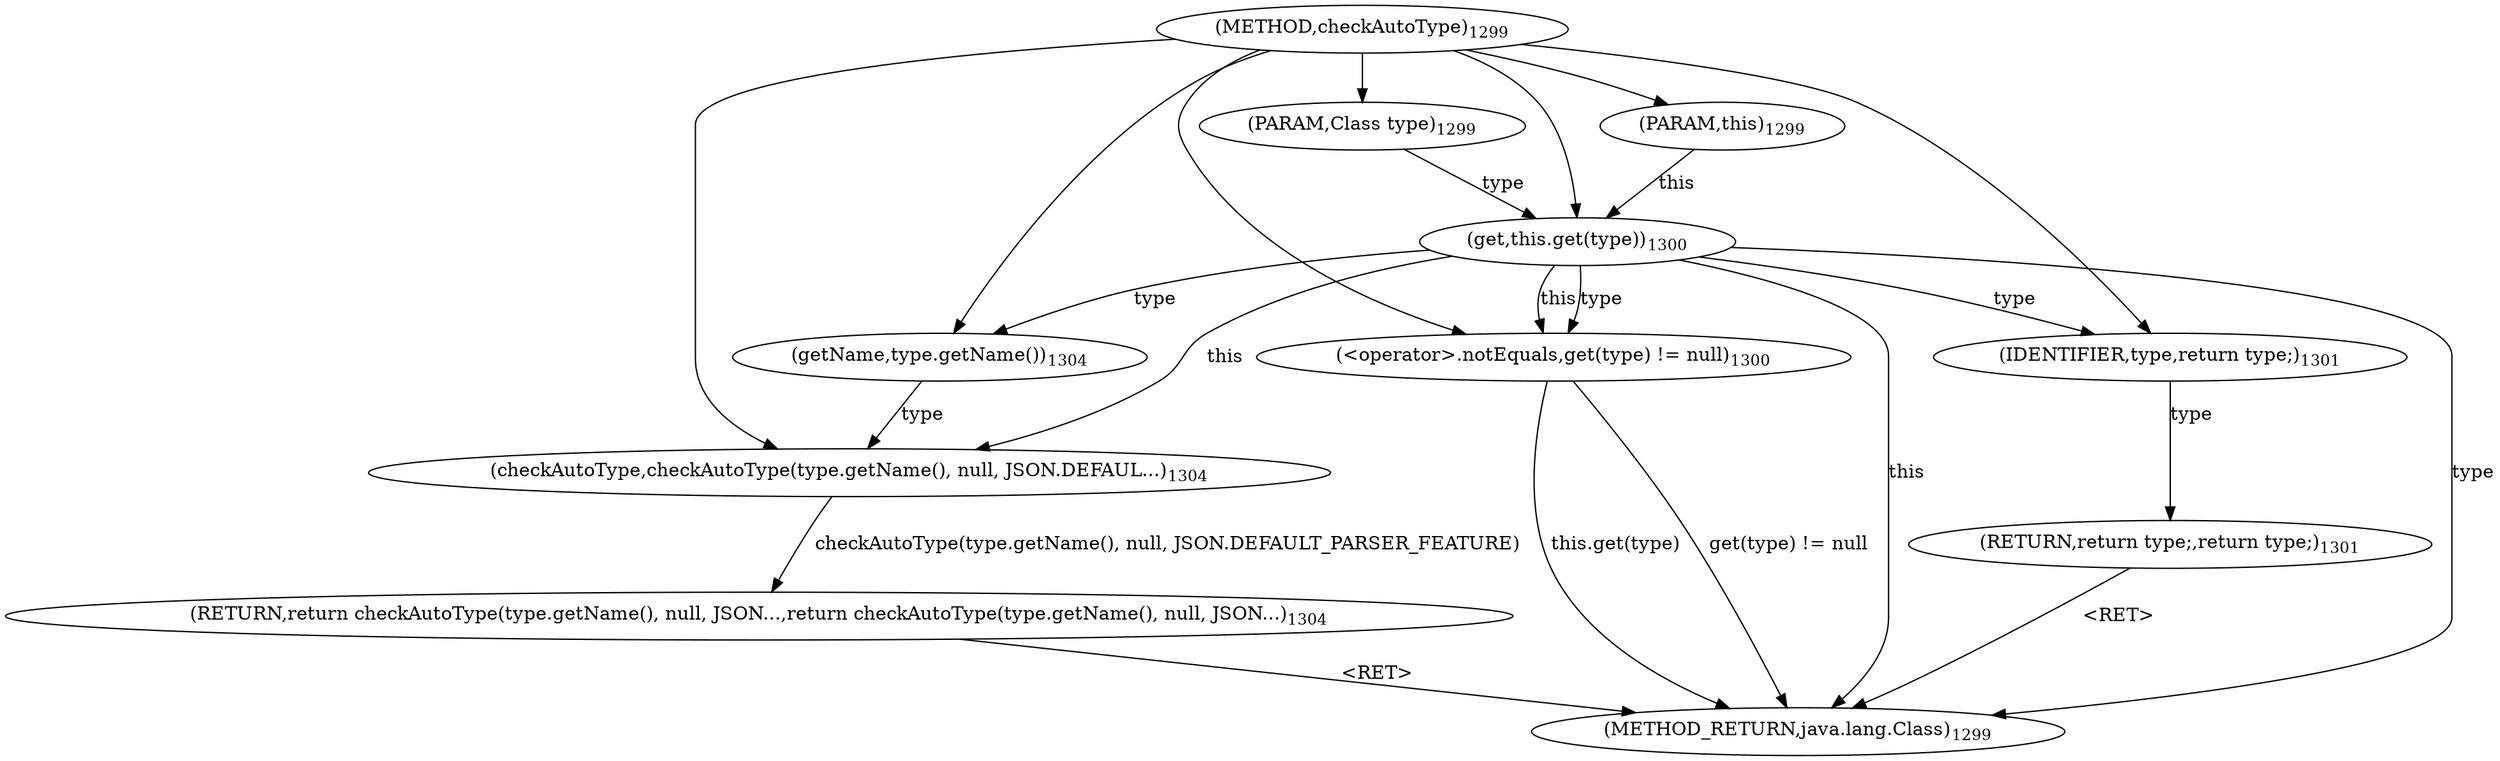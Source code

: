 digraph "checkAutoType" {  
"3847" [label = <(METHOD,checkAutoType)<SUB>1299</SUB>> ]
"3868" [label = <(METHOD_RETURN,java.lang.Class)<SUB>1299</SUB>> ]
"95" [label = <(PARAM,this)<SUB>1299</SUB>> ]
"3848" [label = <(PARAM,Class type)<SUB>1299</SUB>> ]
"3858" [label = <(RETURN,return checkAutoType(type.getName(), null, JSON...,return checkAutoType(type.getName(), null, JSON...)<SUB>1304</SUB>> ]
"3851" [label = <(&lt;operator&gt;.notEquals,get(type) != null)<SUB>1300</SUB>> ]
"3859" [label = <(checkAutoType,checkAutoType(type.getName(), null, JSON.DEFAUL...)<SUB>1304</SUB>> ]
"3851" [label = <(&lt;operator&gt;.notEquals,get(type) != null)<SUB>1300</SUB>> ]
"3851" [label = <(&lt;operator&gt;.notEquals,get(type) != null)<SUB>1300</SUB>> ]
"3856" [label = <(RETURN,return type;,return type;)<SUB>1301</SUB>> ]
"3859" [label = <(checkAutoType,checkAutoType(type.getName(), null, JSON.DEFAUL...)<SUB>1304</SUB>> ]
"3859" [label = <(checkAutoType,checkAutoType(type.getName(), null, JSON.DEFAUL...)<SUB>1304</SUB>> ]
"3859" [label = <(checkAutoType,checkAutoType(type.getName(), null, JSON.DEFAUL...)<SUB>1304</SUB>> ]
"3859" [label = <(checkAutoType,checkAutoType(type.getName(), null, JSON.DEFAUL...)<SUB>1304</SUB>> ]
"3852" [label = <(get,this.get(type))<SUB>1300</SUB>> ]
"3852" [label = <(get,this.get(type))<SUB>1300</SUB>> ]
"3857" [label = <(IDENTIFIER,type,return type;)<SUB>1301</SUB>> ]
"3860" [label = <(getName,type.getName())<SUB>1304</SUB>> ]
  "3856" -> "3868"  [ label = "&lt;RET&gt;"] 
  "3858" -> "3868"  [ label = "&lt;RET&gt;"] 
  "3852" -> "3868"  [ label = "this"] 
  "3852" -> "3868"  [ label = "type"] 
  "3851" -> "3868"  [ label = "this.get(type)"] 
  "3851" -> "3868"  [ label = "get(type) != null"] 
  "3847" -> "95" 
  "3847" -> "3848" 
  "3859" -> "3858"  [ label = "checkAutoType(type.getName(), null, JSON.DEFAULT_PARSER_FEATURE)"] 
  "3852" -> "3851"  [ label = "this"] 
  "3852" -> "3851"  [ label = "type"] 
  "3847" -> "3851" 
  "3857" -> "3856"  [ label = "type"] 
  "3852" -> "3859"  [ label = "this"] 
  "3847" -> "3859" 
  "3860" -> "3859"  [ label = "type"] 
  "95" -> "3852"  [ label = "this"] 
  "3847" -> "3852" 
  "3848" -> "3852"  [ label = "type"] 
  "3852" -> "3857"  [ label = "type"] 
  "3847" -> "3857" 
  "3852" -> "3860"  [ label = "type"] 
  "3847" -> "3860" 
}
